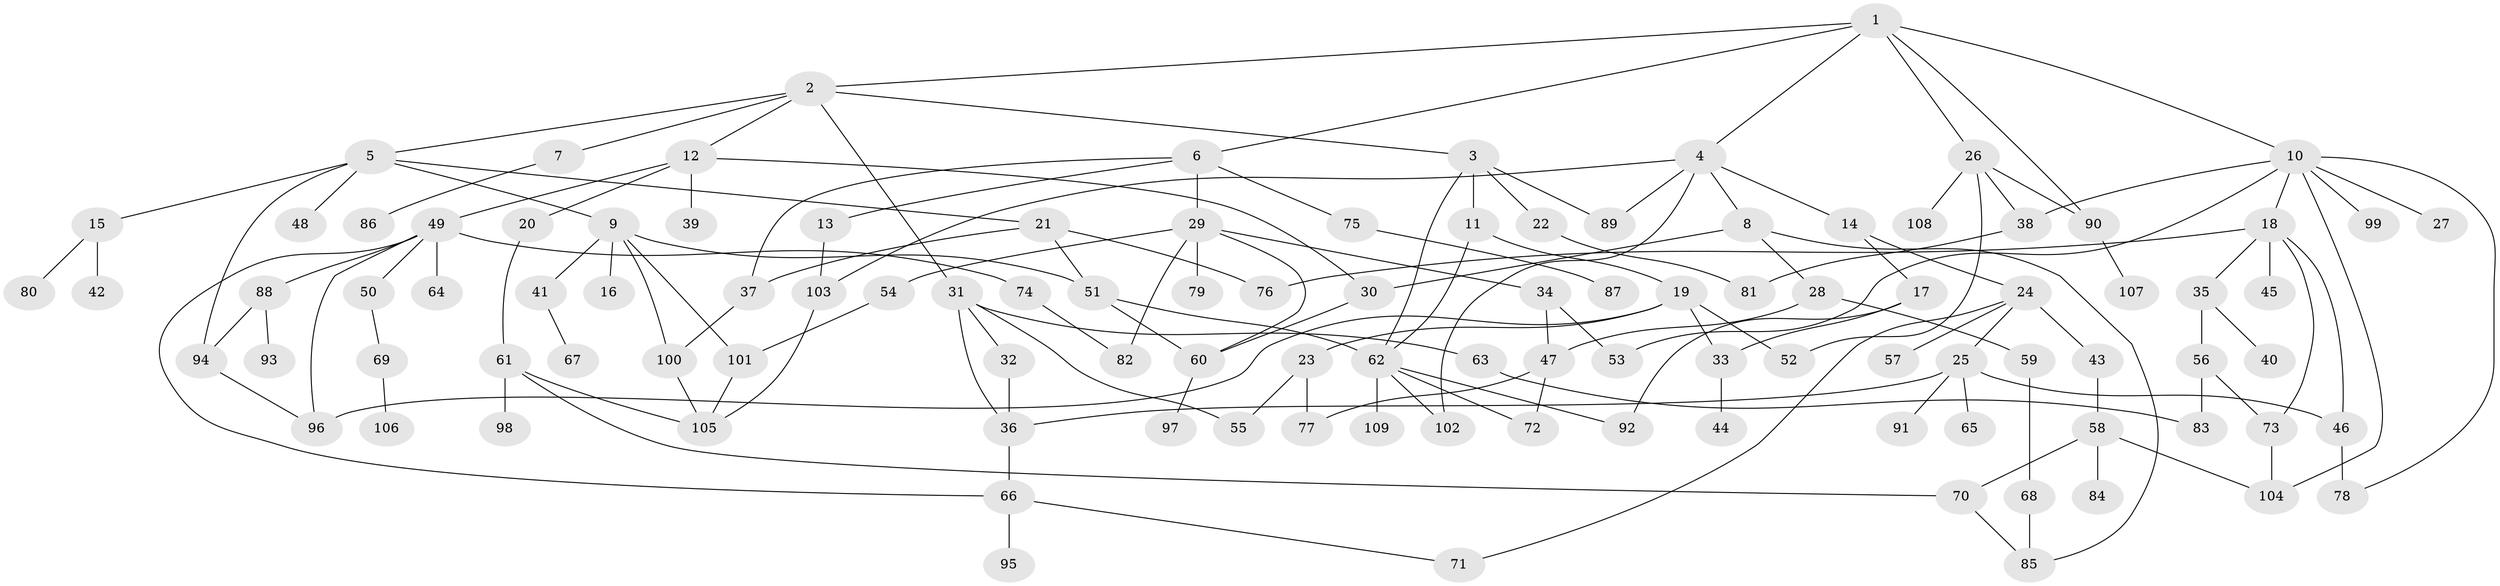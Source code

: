 // Generated by graph-tools (version 1.1) at 2025/42/03/09/25 04:42:44]
// undirected, 109 vertices, 152 edges
graph export_dot {
graph [start="1"]
  node [color=gray90,style=filled];
  1;
  2;
  3;
  4;
  5;
  6;
  7;
  8;
  9;
  10;
  11;
  12;
  13;
  14;
  15;
  16;
  17;
  18;
  19;
  20;
  21;
  22;
  23;
  24;
  25;
  26;
  27;
  28;
  29;
  30;
  31;
  32;
  33;
  34;
  35;
  36;
  37;
  38;
  39;
  40;
  41;
  42;
  43;
  44;
  45;
  46;
  47;
  48;
  49;
  50;
  51;
  52;
  53;
  54;
  55;
  56;
  57;
  58;
  59;
  60;
  61;
  62;
  63;
  64;
  65;
  66;
  67;
  68;
  69;
  70;
  71;
  72;
  73;
  74;
  75;
  76;
  77;
  78;
  79;
  80;
  81;
  82;
  83;
  84;
  85;
  86;
  87;
  88;
  89;
  90;
  91;
  92;
  93;
  94;
  95;
  96;
  97;
  98;
  99;
  100;
  101;
  102;
  103;
  104;
  105;
  106;
  107;
  108;
  109;
  1 -- 2;
  1 -- 4;
  1 -- 6;
  1 -- 10;
  1 -- 26;
  1 -- 90;
  2 -- 3;
  2 -- 5;
  2 -- 7;
  2 -- 12;
  2 -- 31;
  3 -- 11;
  3 -- 22;
  3 -- 89;
  3 -- 62;
  4 -- 8;
  4 -- 14;
  4 -- 102;
  4 -- 103;
  4 -- 89;
  5 -- 9;
  5 -- 15;
  5 -- 21;
  5 -- 48;
  5 -- 94;
  6 -- 13;
  6 -- 29;
  6 -- 37;
  6 -- 75;
  7 -- 86;
  8 -- 28;
  8 -- 30;
  8 -- 85;
  9 -- 16;
  9 -- 41;
  9 -- 100;
  9 -- 51;
  9 -- 101;
  10 -- 18;
  10 -- 27;
  10 -- 38;
  10 -- 99;
  10 -- 78;
  10 -- 53;
  10 -- 104;
  11 -- 19;
  11 -- 62;
  12 -- 20;
  12 -- 39;
  12 -- 49;
  12 -- 30;
  13 -- 103;
  14 -- 17;
  14 -- 24;
  15 -- 42;
  15 -- 80;
  17 -- 33;
  17 -- 92;
  18 -- 35;
  18 -- 45;
  18 -- 46;
  18 -- 73;
  18 -- 76;
  19 -- 23;
  19 -- 96;
  19 -- 33;
  19 -- 52;
  20 -- 61;
  21 -- 51;
  21 -- 76;
  21 -- 37;
  22 -- 81;
  23 -- 55;
  23 -- 77;
  24 -- 25;
  24 -- 43;
  24 -- 57;
  24 -- 71;
  25 -- 65;
  25 -- 91;
  25 -- 36;
  25 -- 46;
  26 -- 52;
  26 -- 108;
  26 -- 90;
  26 -- 38;
  28 -- 47;
  28 -- 59;
  29 -- 34;
  29 -- 54;
  29 -- 60;
  29 -- 79;
  29 -- 82;
  30 -- 60;
  31 -- 32;
  31 -- 55;
  31 -- 63;
  31 -- 36;
  32 -- 36;
  33 -- 44;
  34 -- 53;
  34 -- 47;
  35 -- 40;
  35 -- 56;
  36 -- 66;
  37 -- 100;
  38 -- 81;
  41 -- 67;
  43 -- 58;
  46 -- 78;
  47 -- 72;
  47 -- 77;
  49 -- 50;
  49 -- 64;
  49 -- 74;
  49 -- 88;
  49 -- 66;
  49 -- 96;
  50 -- 69;
  51 -- 62;
  51 -- 60;
  54 -- 101;
  56 -- 83;
  56 -- 73;
  58 -- 84;
  58 -- 104;
  58 -- 70;
  59 -- 68;
  60 -- 97;
  61 -- 70;
  61 -- 98;
  61 -- 105;
  62 -- 92;
  62 -- 109;
  62 -- 102;
  62 -- 72;
  63 -- 83;
  66 -- 95;
  66 -- 71;
  68 -- 85;
  69 -- 106;
  70 -- 85;
  73 -- 104;
  74 -- 82;
  75 -- 87;
  88 -- 93;
  88 -- 94;
  90 -- 107;
  94 -- 96;
  100 -- 105;
  101 -- 105;
  103 -- 105;
}

